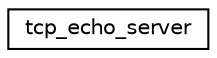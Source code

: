 digraph "Graphical Class Hierarchy"
{
  edge [fontname="Helvetica",fontsize="10",labelfontname="Helvetica",labelfontsize="10"];
  node [fontname="Helvetica",fontsize="10",shape=record];
  rankdir="LR";
  Node0 [label="tcp_echo_server",height=0.2,width=0.4,color="black", fillcolor="white", style="filled",URL="$structtcp__echo__server.html"];
}

